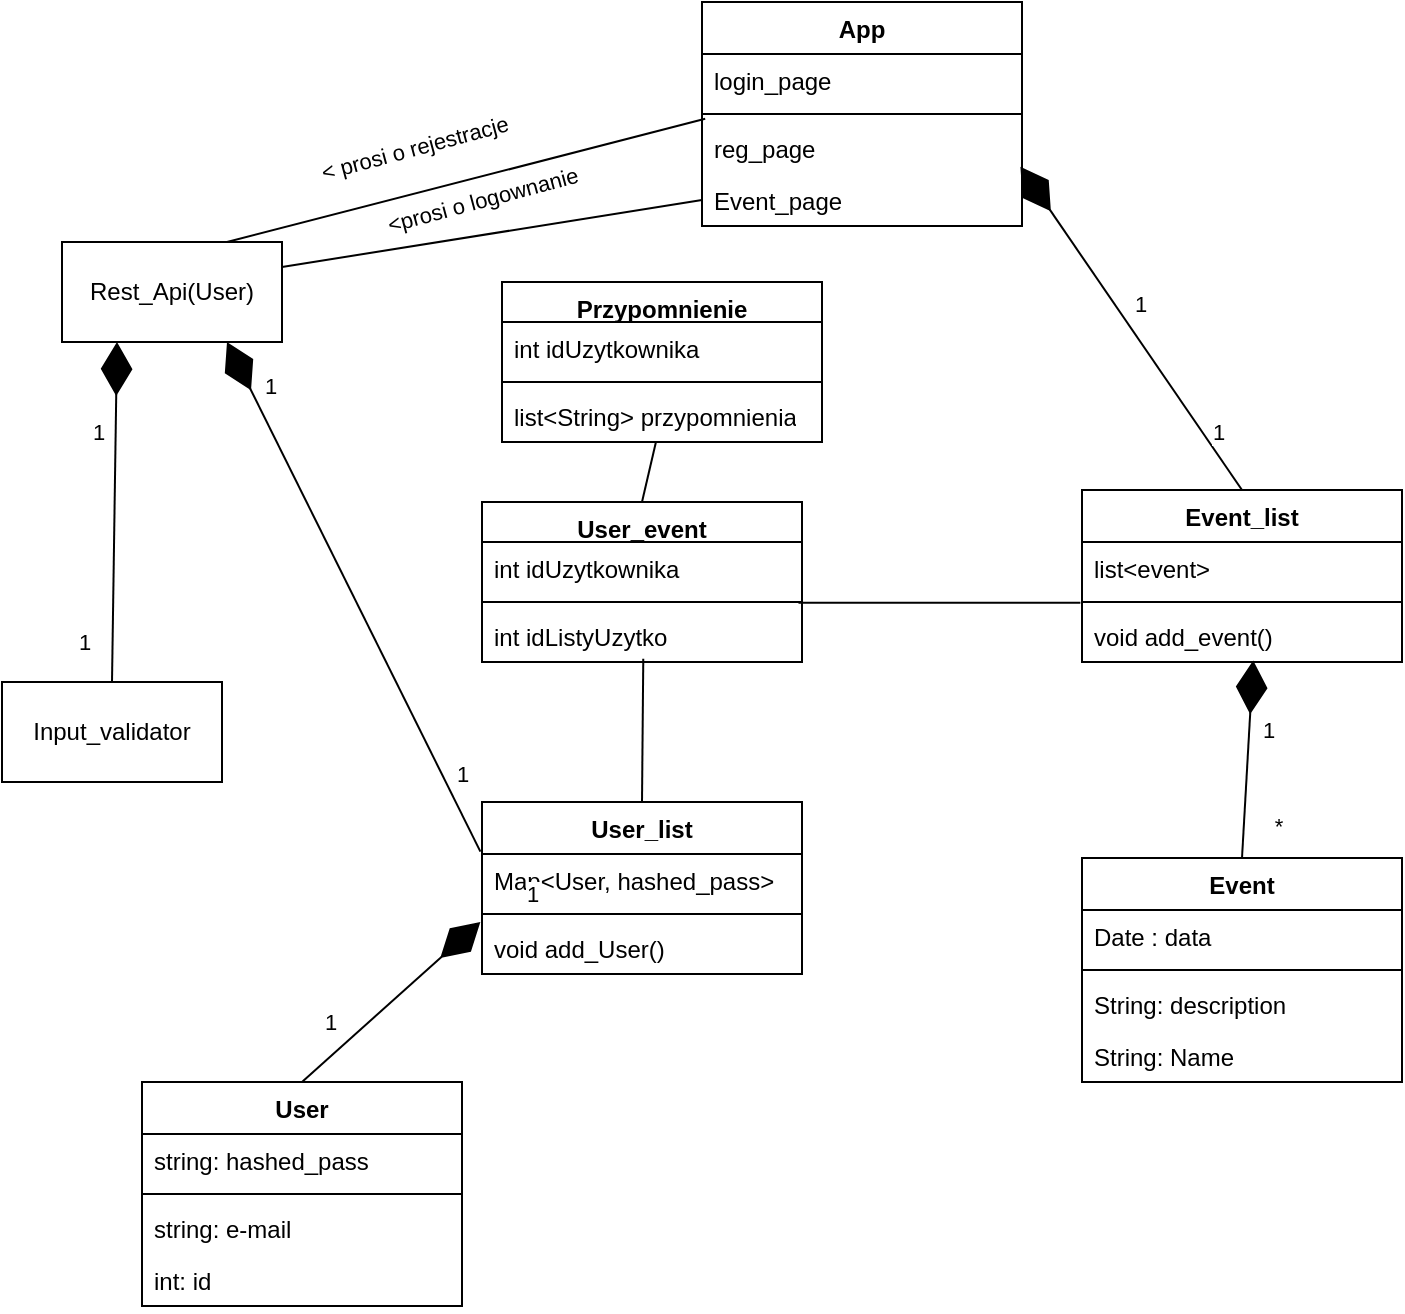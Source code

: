 <mxfile version="24.2.7" type="device">
  <diagram name="Strona-1" id="h9Zmd7Cu_djNun2me3sP">
    <mxGraphModel dx="1282" dy="569" grid="1" gridSize="10" guides="1" tooltips="1" connect="1" arrows="1" fold="1" page="1" pageScale="1" pageWidth="827" pageHeight="1169" math="0" shadow="0">
      <root>
        <mxCell id="0" />
        <mxCell id="1" parent="0" />
        <mxCell id="MisCabeEK5-dBMXXmKzc-8" value="Rest_Api(User)" style="html=1;whiteSpace=wrap;" parent="1" vertex="1">
          <mxGeometry x="50" y="130" width="110" height="50" as="geometry" />
        </mxCell>
        <mxCell id="MisCabeEK5-dBMXXmKzc-13" value="" style="endArrow=none;html=1;rounded=0;entryX=0.75;entryY=0;entryDx=0;entryDy=0;exitX=0.01;exitY=1.246;exitDx=0;exitDy=0;exitPerimeter=0;" parent="1" source="6Q6TzPZory7499RkMhMh-8" target="MisCabeEK5-dBMXXmKzc-8" edge="1">
          <mxGeometry width="50" height="50" relative="1" as="geometry">
            <mxPoint x="359" y="65" as="sourcePoint" />
            <mxPoint x="469" y="370" as="targetPoint" />
          </mxGeometry>
        </mxCell>
        <mxCell id="MisCabeEK5-dBMXXmKzc-15" value="&amp;nbsp;&amp;lt; prosi o rejestracje&amp;nbsp;" style="edgeLabel;html=1;align=center;verticalAlign=middle;resizable=0;points=[];rotation=-15;" parent="MisCabeEK5-dBMXXmKzc-13" vertex="1" connectable="0">
          <mxGeometry x="0.242" relative="1" as="geometry">
            <mxPoint x="3" y="-24" as="offset" />
          </mxGeometry>
        </mxCell>
        <mxCell id="MisCabeEK5-dBMXXmKzc-16" value="Input_validator" style="html=1;whiteSpace=wrap;" parent="1" vertex="1">
          <mxGeometry x="20" y="350" width="110" height="50" as="geometry" />
        </mxCell>
        <mxCell id="MisCabeEK5-dBMXXmKzc-17" value="" style="endArrow=diamondThin;endFill=1;endSize=24;html=1;rounded=0;entryX=0.25;entryY=1;entryDx=0;entryDy=0;exitX=0.5;exitY=0;exitDx=0;exitDy=0;" parent="1" source="MisCabeEK5-dBMXXmKzc-16" target="MisCabeEK5-dBMXXmKzc-8" edge="1">
          <mxGeometry width="160" relative="1" as="geometry">
            <mxPoint x="330" y="250" as="sourcePoint" />
            <mxPoint x="490" y="250" as="targetPoint" />
          </mxGeometry>
        </mxCell>
        <mxCell id="MisCabeEK5-dBMXXmKzc-18" value="1" style="edgeLabel;html=1;align=center;verticalAlign=middle;resizable=0;points=[];" parent="MisCabeEK5-dBMXXmKzc-17" vertex="1" connectable="0">
          <mxGeometry x="0.294" relative="1" as="geometry">
            <mxPoint x="-9" y="-15" as="offset" />
          </mxGeometry>
        </mxCell>
        <mxCell id="MisCabeEK5-dBMXXmKzc-19" value="1" style="edgeLabel;html=1;align=center;verticalAlign=middle;resizable=0;points=[];" parent="MisCabeEK5-dBMXXmKzc-17" vertex="1" connectable="0">
          <mxGeometry x="-0.76" relative="1" as="geometry">
            <mxPoint x="-15" as="offset" />
          </mxGeometry>
        </mxCell>
        <mxCell id="MisCabeEK5-dBMXXmKzc-24" value="User_list" style="swimlane;fontStyle=1;align=center;verticalAlign=top;childLayout=stackLayout;horizontal=1;startSize=26;horizontalStack=0;resizeParent=1;resizeParentMax=0;resizeLast=0;collapsible=1;marginBottom=0;whiteSpace=wrap;html=1;" parent="1" vertex="1">
          <mxGeometry x="260" y="410" width="160" height="86" as="geometry" />
        </mxCell>
        <mxCell id="MisCabeEK5-dBMXXmKzc-25" value="Map&amp;lt;User, hashed_pass&amp;gt;" style="text;strokeColor=none;fillColor=none;align=left;verticalAlign=top;spacingLeft=4;spacingRight=4;overflow=hidden;rotatable=0;points=[[0,0.5],[1,0.5]];portConstraint=eastwest;whiteSpace=wrap;html=1;" parent="MisCabeEK5-dBMXXmKzc-24" vertex="1">
          <mxGeometry y="26" width="160" height="26" as="geometry" />
        </mxCell>
        <mxCell id="MisCabeEK5-dBMXXmKzc-26" value="" style="line;strokeWidth=1;fillColor=none;align=left;verticalAlign=middle;spacingTop=-1;spacingLeft=3;spacingRight=3;rotatable=0;labelPosition=right;points=[];portConstraint=eastwest;strokeColor=inherit;" parent="MisCabeEK5-dBMXXmKzc-24" vertex="1">
          <mxGeometry y="52" width="160" height="8" as="geometry" />
        </mxCell>
        <mxCell id="MisCabeEK5-dBMXXmKzc-27" value="void add_User()" style="text;strokeColor=none;fillColor=none;align=left;verticalAlign=top;spacingLeft=4;spacingRight=4;overflow=hidden;rotatable=0;points=[[0,0.5],[1,0.5]];portConstraint=eastwest;whiteSpace=wrap;html=1;" parent="MisCabeEK5-dBMXXmKzc-24" vertex="1">
          <mxGeometry y="60" width="160" height="26" as="geometry" />
        </mxCell>
        <mxCell id="MisCabeEK5-dBMXXmKzc-28" value="" style="endArrow=diamondThin;endFill=1;endSize=24;html=1;rounded=0;exitX=-0.005;exitY=-0.046;exitDx=0;exitDy=0;entryX=0.75;entryY=1;entryDx=0;entryDy=0;exitPerimeter=0;" parent="1" source="MisCabeEK5-dBMXXmKzc-25" target="MisCabeEK5-dBMXXmKzc-8" edge="1">
          <mxGeometry width="160" relative="1" as="geometry">
            <mxPoint x="306.8" y="462.39" as="sourcePoint" />
            <mxPoint x="160" y="190" as="targetPoint" />
          </mxGeometry>
        </mxCell>
        <mxCell id="MisCabeEK5-dBMXXmKzc-29" value="1" style="edgeLabel;html=1;align=center;verticalAlign=middle;resizable=0;points=[];" parent="MisCabeEK5-dBMXXmKzc-28" vertex="1" connectable="0">
          <mxGeometry x="0.152" relative="1" as="geometry">
            <mxPoint x="-32" y="-86" as="offset" />
          </mxGeometry>
        </mxCell>
        <mxCell id="MisCabeEK5-dBMXXmKzc-30" value="1" style="edgeLabel;html=1;align=center;verticalAlign=middle;resizable=0;points=[];" parent="MisCabeEK5-dBMXXmKzc-28" vertex="1" connectable="0">
          <mxGeometry x="-0.608" y="1" relative="1" as="geometry">
            <mxPoint x="16" y="11" as="offset" />
          </mxGeometry>
        </mxCell>
        <mxCell id="MisCabeEK5-dBMXXmKzc-32" value="" style="endArrow=diamondThin;endFill=1;endSize=24;html=1;rounded=0;entryX=-0.005;entryY=0;entryDx=0;entryDy=0;entryPerimeter=0;exitX=0.5;exitY=0;exitDx=0;exitDy=0;" parent="1" source="6Q6TzPZory7499RkMhMh-12" target="MisCabeEK5-dBMXXmKzc-27" edge="1">
          <mxGeometry width="160" relative="1" as="geometry">
            <mxPoint x="185" y="535" as="sourcePoint" />
            <mxPoint x="490" y="520" as="targetPoint" />
          </mxGeometry>
        </mxCell>
        <mxCell id="MisCabeEK5-dBMXXmKzc-36" value="1" style="edgeLabel;html=1;align=center;verticalAlign=middle;resizable=0;points=[];" parent="MisCabeEK5-dBMXXmKzc-32" vertex="1" connectable="0">
          <mxGeometry x="0.311" y="-3" relative="1" as="geometry">
            <mxPoint x="54" y="-44" as="offset" />
          </mxGeometry>
        </mxCell>
        <mxCell id="MisCabeEK5-dBMXXmKzc-37" value="1" style="edgeLabel;html=1;align=center;verticalAlign=middle;resizable=0;points=[];" parent="MisCabeEK5-dBMXXmKzc-32" vertex="1" connectable="0">
          <mxGeometry x="-0.712" y="2" relative="1" as="geometry">
            <mxPoint x="2" y="-17" as="offset" />
          </mxGeometry>
        </mxCell>
        <mxCell id="MisCabeEK5-dBMXXmKzc-49" value="Event_list" style="swimlane;fontStyle=1;align=center;verticalAlign=top;childLayout=stackLayout;horizontal=1;startSize=26;horizontalStack=0;resizeParent=1;resizeParentMax=0;resizeLast=0;collapsible=1;marginBottom=0;whiteSpace=wrap;html=1;" parent="1" vertex="1">
          <mxGeometry x="560" y="254" width="160" height="86" as="geometry" />
        </mxCell>
        <mxCell id="MisCabeEK5-dBMXXmKzc-50" value="list&amp;lt;event&amp;gt;" style="text;strokeColor=none;fillColor=none;align=left;verticalAlign=top;spacingLeft=4;spacingRight=4;overflow=hidden;rotatable=0;points=[[0,0.5],[1,0.5]];portConstraint=eastwest;whiteSpace=wrap;html=1;" parent="MisCabeEK5-dBMXXmKzc-49" vertex="1">
          <mxGeometry y="26" width="160" height="26" as="geometry" />
        </mxCell>
        <mxCell id="MisCabeEK5-dBMXXmKzc-51" value="" style="line;strokeWidth=1;fillColor=none;align=left;verticalAlign=middle;spacingTop=-1;spacingLeft=3;spacingRight=3;rotatable=0;labelPosition=right;points=[];portConstraint=eastwest;strokeColor=inherit;" parent="MisCabeEK5-dBMXXmKzc-49" vertex="1">
          <mxGeometry y="52" width="160" height="8" as="geometry" />
        </mxCell>
        <mxCell id="MisCabeEK5-dBMXXmKzc-52" value="void add_event()" style="text;strokeColor=none;fillColor=none;align=left;verticalAlign=top;spacingLeft=4;spacingRight=4;overflow=hidden;rotatable=0;points=[[0,0.5],[1,0.5]];portConstraint=eastwest;whiteSpace=wrap;html=1;" parent="MisCabeEK5-dBMXXmKzc-49" vertex="1">
          <mxGeometry y="60" width="160" height="26" as="geometry" />
        </mxCell>
        <mxCell id="MisCabeEK5-dBMXXmKzc-53" value="User_event" style="swimlane;fontStyle=1;align=center;verticalAlign=top;childLayout=stackLayout;horizontal=1;startSize=20;horizontalStack=0;resizeParent=1;resizeParentMax=0;resizeLast=0;collapsible=1;marginBottom=0;whiteSpace=wrap;html=1;" parent="1" vertex="1">
          <mxGeometry x="260" y="260" width="160" height="80" as="geometry" />
        </mxCell>
        <mxCell id="MisCabeEK5-dBMXXmKzc-54" value="int idUzytkownika" style="text;strokeColor=none;fillColor=none;align=left;verticalAlign=top;spacingLeft=4;spacingRight=4;overflow=hidden;rotatable=0;points=[[0,0.5],[1,0.5]];portConstraint=eastwest;whiteSpace=wrap;html=1;" parent="MisCabeEK5-dBMXXmKzc-53" vertex="1">
          <mxGeometry y="20" width="160" height="26" as="geometry" />
        </mxCell>
        <mxCell id="MisCabeEK5-dBMXXmKzc-55" value="" style="line;strokeWidth=1;fillColor=none;align=left;verticalAlign=middle;spacingTop=-1;spacingLeft=3;spacingRight=3;rotatable=0;labelPosition=right;points=[];portConstraint=eastwest;strokeColor=inherit;" parent="MisCabeEK5-dBMXXmKzc-53" vertex="1">
          <mxGeometry y="46" width="160" height="8" as="geometry" />
        </mxCell>
        <mxCell id="MisCabeEK5-dBMXXmKzc-56" value="int idListyUzytko" style="text;strokeColor=none;fillColor=none;align=left;verticalAlign=top;spacingLeft=4;spacingRight=4;overflow=hidden;rotatable=0;points=[[0,0.5],[1,0.5]];portConstraint=eastwest;whiteSpace=wrap;html=1;" parent="MisCabeEK5-dBMXXmKzc-53" vertex="1">
          <mxGeometry y="54" width="160" height="26" as="geometry" />
        </mxCell>
        <mxCell id="MisCabeEK5-dBMXXmKzc-57" value="" style="endArrow=none;html=1;rounded=0;entryX=0.504;entryY=0.938;entryDx=0;entryDy=0;entryPerimeter=0;exitX=0.5;exitY=0;exitDx=0;exitDy=0;" parent="1" source="MisCabeEK5-dBMXXmKzc-24" target="MisCabeEK5-dBMXXmKzc-56" edge="1">
          <mxGeometry width="50" height="50" relative="1" as="geometry">
            <mxPoint x="390" y="540" as="sourcePoint" />
            <mxPoint x="440" y="490" as="targetPoint" />
          </mxGeometry>
        </mxCell>
        <mxCell id="MisCabeEK5-dBMXXmKzc-58" value="" style="endArrow=none;html=1;rounded=0;entryX=-0.005;entryY=-0.138;entryDx=0;entryDy=0;entryPerimeter=0;exitX=0.989;exitY=-0.138;exitDx=0;exitDy=0;exitPerimeter=0;" parent="1" source="MisCabeEK5-dBMXXmKzc-56" target="MisCabeEK5-dBMXXmKzc-52" edge="1">
          <mxGeometry width="50" height="50" relative="1" as="geometry">
            <mxPoint x="570" y="388" as="sourcePoint" />
            <mxPoint x="571" y="326" as="targetPoint" />
          </mxGeometry>
        </mxCell>
        <mxCell id="MisCabeEK5-dBMXXmKzc-59" value="" style="endArrow=diamondThin;endFill=1;endSize=24;html=1;rounded=0;entryX=0.995;entryY=-0.138;entryDx=0;entryDy=0;exitX=0.5;exitY=0;exitDx=0;exitDy=0;entryPerimeter=0;" parent="1" source="MisCabeEK5-dBMXXmKzc-49" target="6Q6TzPZory7499RkMhMh-11" edge="1">
          <mxGeometry width="160" relative="1" as="geometry">
            <mxPoint x="330" y="160" as="sourcePoint" />
            <mxPoint x="655" y="160" as="targetPoint" />
          </mxGeometry>
        </mxCell>
        <mxCell id="MisCabeEK5-dBMXXmKzc-60" value="1" style="edgeLabel;html=1;align=center;verticalAlign=middle;resizable=0;points=[];" parent="MisCabeEK5-dBMXXmKzc-59" vertex="1" connectable="0">
          <mxGeometry x="0.163" y="1" relative="1" as="geometry">
            <mxPoint x="14" as="offset" />
          </mxGeometry>
        </mxCell>
        <mxCell id="MisCabeEK5-dBMXXmKzc-61" value="1" style="edgeLabel;html=1;align=center;verticalAlign=middle;resizable=0;points=[];" parent="MisCabeEK5-dBMXXmKzc-59" vertex="1" connectable="0">
          <mxGeometry x="-0.587" y="-2" relative="1" as="geometry">
            <mxPoint x="9" y="5" as="offset" />
          </mxGeometry>
        </mxCell>
        <mxCell id="MisCabeEK5-dBMXXmKzc-63" value="" style="endArrow=diamondThin;endFill=1;endSize=24;html=1;rounded=0;entryX=0.535;entryY=0.969;entryDx=0;entryDy=0;entryPerimeter=0;exitX=0.5;exitY=0;exitDx=0;exitDy=0;" parent="1" source="6Q6TzPZory7499RkMhMh-18" target="MisCabeEK5-dBMXXmKzc-52" edge="1">
          <mxGeometry width="160" relative="1" as="geometry">
            <mxPoint x="690" y="470" as="sourcePoint" />
            <mxPoint x="490" y="430" as="targetPoint" />
          </mxGeometry>
        </mxCell>
        <mxCell id="MisCabeEK5-dBMXXmKzc-64" value="1" style="edgeLabel;html=1;align=center;verticalAlign=middle;resizable=0;points=[];" parent="MisCabeEK5-dBMXXmKzc-63" vertex="1" connectable="0">
          <mxGeometry x="0.029" y="1" relative="1" as="geometry">
            <mxPoint x="11" y="-13" as="offset" />
          </mxGeometry>
        </mxCell>
        <mxCell id="MisCabeEK5-dBMXXmKzc-65" value="*" style="edgeLabel;html=1;align=center;verticalAlign=middle;resizable=0;points=[];" parent="MisCabeEK5-dBMXXmKzc-63" vertex="1" connectable="0">
          <mxGeometry x="-0.677" y="3" relative="1" as="geometry">
            <mxPoint x="20" as="offset" />
          </mxGeometry>
        </mxCell>
        <mxCell id="6Q6TzPZory7499RkMhMh-7" value="App" style="swimlane;fontStyle=1;align=center;verticalAlign=top;childLayout=stackLayout;horizontal=1;startSize=26;horizontalStack=0;resizeParent=1;resizeParentMax=0;resizeLast=0;collapsible=1;marginBottom=0;whiteSpace=wrap;html=1;" vertex="1" parent="1">
          <mxGeometry x="370" y="10" width="160" height="112" as="geometry" />
        </mxCell>
        <mxCell id="6Q6TzPZory7499RkMhMh-8" value="login_page" style="text;strokeColor=none;fillColor=none;align=left;verticalAlign=top;spacingLeft=4;spacingRight=4;overflow=hidden;rotatable=0;points=[[0,0.5],[1,0.5]];portConstraint=eastwest;whiteSpace=wrap;html=1;" vertex="1" parent="6Q6TzPZory7499RkMhMh-7">
          <mxGeometry y="26" width="160" height="26" as="geometry" />
        </mxCell>
        <mxCell id="6Q6TzPZory7499RkMhMh-9" value="" style="line;strokeWidth=1;fillColor=none;align=left;verticalAlign=middle;spacingTop=-1;spacingLeft=3;spacingRight=3;rotatable=0;labelPosition=right;points=[];portConstraint=eastwest;strokeColor=inherit;" vertex="1" parent="6Q6TzPZory7499RkMhMh-7">
          <mxGeometry y="52" width="160" height="8" as="geometry" />
        </mxCell>
        <mxCell id="6Q6TzPZory7499RkMhMh-10" value="reg_page" style="text;strokeColor=none;fillColor=none;align=left;verticalAlign=top;spacingLeft=4;spacingRight=4;overflow=hidden;rotatable=0;points=[[0,0.5],[1,0.5]];portConstraint=eastwest;whiteSpace=wrap;html=1;" vertex="1" parent="6Q6TzPZory7499RkMhMh-7">
          <mxGeometry y="60" width="160" height="26" as="geometry" />
        </mxCell>
        <mxCell id="6Q6TzPZory7499RkMhMh-11" value="Event_page" style="text;strokeColor=none;fillColor=none;align=left;verticalAlign=top;spacingLeft=4;spacingRight=4;overflow=hidden;rotatable=0;points=[[0,0.5],[1,0.5]];portConstraint=eastwest;whiteSpace=wrap;html=1;" vertex="1" parent="6Q6TzPZory7499RkMhMh-7">
          <mxGeometry y="86" width="160" height="26" as="geometry" />
        </mxCell>
        <mxCell id="6Q6TzPZory7499RkMhMh-12" value="User" style="swimlane;fontStyle=1;align=center;verticalAlign=top;childLayout=stackLayout;horizontal=1;startSize=26;horizontalStack=0;resizeParent=1;resizeParentMax=0;resizeLast=0;collapsible=1;marginBottom=0;whiteSpace=wrap;html=1;" vertex="1" parent="1">
          <mxGeometry x="90" y="550" width="160" height="112" as="geometry" />
        </mxCell>
        <mxCell id="6Q6TzPZory7499RkMhMh-13" value="string: hashed_pass" style="text;strokeColor=none;fillColor=none;align=left;verticalAlign=top;spacingLeft=4;spacingRight=4;overflow=hidden;rotatable=0;points=[[0,0.5],[1,0.5]];portConstraint=eastwest;whiteSpace=wrap;html=1;" vertex="1" parent="6Q6TzPZory7499RkMhMh-12">
          <mxGeometry y="26" width="160" height="26" as="geometry" />
        </mxCell>
        <mxCell id="6Q6TzPZory7499RkMhMh-14" value="" style="line;strokeWidth=1;fillColor=none;align=left;verticalAlign=middle;spacingTop=-1;spacingLeft=3;spacingRight=3;rotatable=0;labelPosition=right;points=[];portConstraint=eastwest;strokeColor=inherit;" vertex="1" parent="6Q6TzPZory7499RkMhMh-12">
          <mxGeometry y="52" width="160" height="8" as="geometry" />
        </mxCell>
        <mxCell id="6Q6TzPZory7499RkMhMh-16" value="string: e-mail" style="text;strokeColor=none;fillColor=none;align=left;verticalAlign=top;spacingLeft=4;spacingRight=4;overflow=hidden;rotatable=0;points=[[0,0.5],[1,0.5]];portConstraint=eastwest;whiteSpace=wrap;html=1;" vertex="1" parent="6Q6TzPZory7499RkMhMh-12">
          <mxGeometry y="60" width="160" height="26" as="geometry" />
        </mxCell>
        <mxCell id="6Q6TzPZory7499RkMhMh-17" value="int: id" style="text;strokeColor=none;fillColor=none;align=left;verticalAlign=top;spacingLeft=4;spacingRight=4;overflow=hidden;rotatable=0;points=[[0,0.5],[1,0.5]];portConstraint=eastwest;whiteSpace=wrap;html=1;" vertex="1" parent="6Q6TzPZory7499RkMhMh-12">
          <mxGeometry y="86" width="160" height="26" as="geometry" />
        </mxCell>
        <mxCell id="6Q6TzPZory7499RkMhMh-18" value="Event" style="swimlane;fontStyle=1;align=center;verticalAlign=top;childLayout=stackLayout;horizontal=1;startSize=26;horizontalStack=0;resizeParent=1;resizeParentMax=0;resizeLast=0;collapsible=1;marginBottom=0;whiteSpace=wrap;html=1;" vertex="1" parent="1">
          <mxGeometry x="560" y="438" width="160" height="112" as="geometry" />
        </mxCell>
        <mxCell id="6Q6TzPZory7499RkMhMh-19" value="Date : data" style="text;strokeColor=none;fillColor=none;align=left;verticalAlign=top;spacingLeft=4;spacingRight=4;overflow=hidden;rotatable=0;points=[[0,0.5],[1,0.5]];portConstraint=eastwest;whiteSpace=wrap;html=1;" vertex="1" parent="6Q6TzPZory7499RkMhMh-18">
          <mxGeometry y="26" width="160" height="26" as="geometry" />
        </mxCell>
        <mxCell id="6Q6TzPZory7499RkMhMh-20" value="" style="line;strokeWidth=1;fillColor=none;align=left;verticalAlign=middle;spacingTop=-1;spacingLeft=3;spacingRight=3;rotatable=0;labelPosition=right;points=[];portConstraint=eastwest;strokeColor=inherit;" vertex="1" parent="6Q6TzPZory7499RkMhMh-18">
          <mxGeometry y="52" width="160" height="8" as="geometry" />
        </mxCell>
        <mxCell id="6Q6TzPZory7499RkMhMh-21" value="String: description" style="text;strokeColor=none;fillColor=none;align=left;verticalAlign=top;spacingLeft=4;spacingRight=4;overflow=hidden;rotatable=0;points=[[0,0.5],[1,0.5]];portConstraint=eastwest;whiteSpace=wrap;html=1;" vertex="1" parent="6Q6TzPZory7499RkMhMh-18">
          <mxGeometry y="60" width="160" height="26" as="geometry" />
        </mxCell>
        <mxCell id="6Q6TzPZory7499RkMhMh-22" value="String: Name" style="text;strokeColor=none;fillColor=none;align=left;verticalAlign=top;spacingLeft=4;spacingRight=4;overflow=hidden;rotatable=0;points=[[0,0.5],[1,0.5]];portConstraint=eastwest;whiteSpace=wrap;html=1;" vertex="1" parent="6Q6TzPZory7499RkMhMh-18">
          <mxGeometry y="86" width="160" height="26" as="geometry" />
        </mxCell>
        <mxCell id="6Q6TzPZory7499RkMhMh-23" value="" style="endArrow=none;html=1;rounded=0;entryX=1;entryY=0.25;entryDx=0;entryDy=0;exitX=0;exitY=0.5;exitDx=0;exitDy=0;" edge="1" parent="1" source="6Q6TzPZory7499RkMhMh-11" target="MisCabeEK5-dBMXXmKzc-8">
          <mxGeometry width="50" height="50" relative="1" as="geometry">
            <mxPoint x="409" y="160" as="sourcePoint" />
            <mxPoint x="280" y="322" as="targetPoint" />
          </mxGeometry>
        </mxCell>
        <mxCell id="6Q6TzPZory7499RkMhMh-24" value="&amp;lt;prosi o logownanie" style="edgeLabel;html=1;align=center;verticalAlign=middle;resizable=0;points=[];rotation=-15;" vertex="1" connectable="0" parent="6Q6TzPZory7499RkMhMh-23">
          <mxGeometry x="0.242" relative="1" as="geometry">
            <mxPoint x="20" y="-21" as="offset" />
          </mxGeometry>
        </mxCell>
        <mxCell id="6Q6TzPZory7499RkMhMh-26" value="Przypomnienie" style="swimlane;fontStyle=1;align=center;verticalAlign=top;childLayout=stackLayout;horizontal=1;startSize=20;horizontalStack=0;resizeParent=1;resizeParentMax=0;resizeLast=0;collapsible=1;marginBottom=0;whiteSpace=wrap;html=1;" vertex="1" parent="1">
          <mxGeometry x="270" y="150" width="160" height="80" as="geometry" />
        </mxCell>
        <mxCell id="6Q6TzPZory7499RkMhMh-27" value="int idUzytkownika" style="text;strokeColor=none;fillColor=none;align=left;verticalAlign=top;spacingLeft=4;spacingRight=4;overflow=hidden;rotatable=0;points=[[0,0.5],[1,0.5]];portConstraint=eastwest;whiteSpace=wrap;html=1;" vertex="1" parent="6Q6TzPZory7499RkMhMh-26">
          <mxGeometry y="20" width="160" height="26" as="geometry" />
        </mxCell>
        <mxCell id="6Q6TzPZory7499RkMhMh-28" value="" style="line;strokeWidth=1;fillColor=none;align=left;verticalAlign=middle;spacingTop=-1;spacingLeft=3;spacingRight=3;rotatable=0;labelPosition=right;points=[];portConstraint=eastwest;strokeColor=inherit;" vertex="1" parent="6Q6TzPZory7499RkMhMh-26">
          <mxGeometry y="46" width="160" height="8" as="geometry" />
        </mxCell>
        <mxCell id="6Q6TzPZory7499RkMhMh-29" value="list&amp;lt;String&amp;gt; przypomnienia" style="text;strokeColor=none;fillColor=none;align=left;verticalAlign=top;spacingLeft=4;spacingRight=4;overflow=hidden;rotatable=0;points=[[0,0.5],[1,0.5]];portConstraint=eastwest;whiteSpace=wrap;html=1;" vertex="1" parent="6Q6TzPZory7499RkMhMh-26">
          <mxGeometry y="54" width="160" height="26" as="geometry" />
        </mxCell>
        <mxCell id="6Q6TzPZory7499RkMhMh-30" value="" style="endArrow=none;html=1;rounded=0;exitX=0.5;exitY=0;exitDx=0;exitDy=0;" edge="1" parent="1" source="MisCabeEK5-dBMXXmKzc-53" target="6Q6TzPZory7499RkMhMh-29">
          <mxGeometry width="50" height="50" relative="1" as="geometry">
            <mxPoint x="390" y="280" as="sourcePoint" />
            <mxPoint x="440" y="230" as="targetPoint" />
          </mxGeometry>
        </mxCell>
      </root>
    </mxGraphModel>
  </diagram>
</mxfile>
